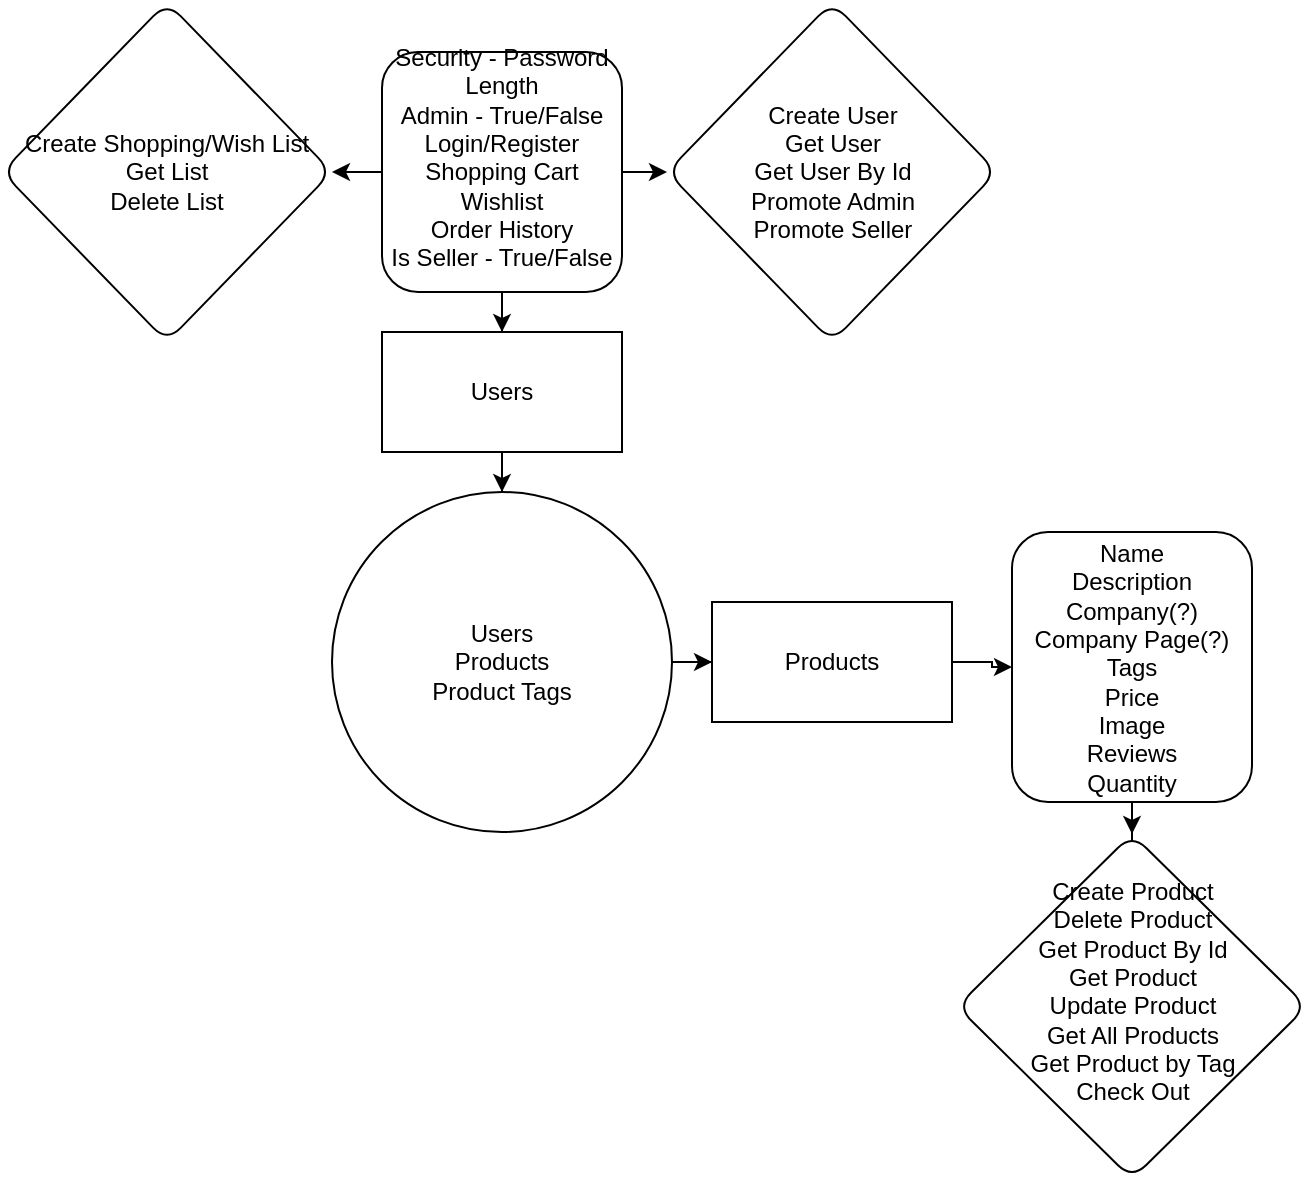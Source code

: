 <mxfile version="15.7.4" type="github">
  <diagram id="WK6XHFpdLhT5ew-efmg8" name="Page-1">
    <mxGraphModel dx="1422" dy="780" grid="1" gridSize="10" guides="1" tooltips="1" connect="1" arrows="1" fold="1" page="1" pageScale="1" pageWidth="850" pageHeight="1100" math="0" shadow="0">
      <root>
        <mxCell id="0" />
        <mxCell id="1" parent="0" />
        <mxCell id="3275v9-IMVj7y6EVGfrc-8" value="" style="edgeStyle=orthogonalEdgeStyle;rounded=0;orthogonalLoop=1;jettySize=auto;html=1;" edge="1" parent="1" source="3275v9-IMVj7y6EVGfrc-1" target="3275v9-IMVj7y6EVGfrc-6">
          <mxGeometry relative="1" as="geometry" />
        </mxCell>
        <mxCell id="3275v9-IMVj7y6EVGfrc-1" value="&lt;div&gt;Users&lt;/div&gt;&lt;div&gt;Products&lt;/div&gt;&lt;div&gt;Product Tags&lt;/div&gt;" style="ellipse;whiteSpace=wrap;html=1;aspect=fixed;" vertex="1" parent="1">
          <mxGeometry x="370" y="270" width="170" height="170" as="geometry" />
        </mxCell>
        <mxCell id="3275v9-IMVj7y6EVGfrc-5" value="" style="edgeStyle=orthogonalEdgeStyle;rounded=0;orthogonalLoop=1;jettySize=auto;html=1;" edge="1" parent="1" source="3275v9-IMVj7y6EVGfrc-2" target="3275v9-IMVj7y6EVGfrc-1">
          <mxGeometry relative="1" as="geometry" />
        </mxCell>
        <mxCell id="3275v9-IMVj7y6EVGfrc-2" value="Users" style="rounded=0;whiteSpace=wrap;html=1;" vertex="1" parent="1">
          <mxGeometry x="395" y="190" width="120" height="60" as="geometry" />
        </mxCell>
        <mxCell id="3275v9-IMVj7y6EVGfrc-4" value="" style="edgeStyle=orthogonalEdgeStyle;rounded=0;orthogonalLoop=1;jettySize=auto;html=1;" edge="1" parent="1" source="3275v9-IMVj7y6EVGfrc-3" target="3275v9-IMVj7y6EVGfrc-2">
          <mxGeometry relative="1" as="geometry" />
        </mxCell>
        <mxCell id="3275v9-IMVj7y6EVGfrc-11" value="" style="edgeStyle=orthogonalEdgeStyle;rounded=0;orthogonalLoop=1;jettySize=auto;html=1;" edge="1" parent="1" source="3275v9-IMVj7y6EVGfrc-3" target="3275v9-IMVj7y6EVGfrc-10">
          <mxGeometry relative="1" as="geometry" />
        </mxCell>
        <mxCell id="3275v9-IMVj7y6EVGfrc-13" value="" style="edgeStyle=orthogonalEdgeStyle;rounded=0;orthogonalLoop=1;jettySize=auto;html=1;" edge="1" parent="1" source="3275v9-IMVj7y6EVGfrc-3" target="3275v9-IMVj7y6EVGfrc-12">
          <mxGeometry relative="1" as="geometry" />
        </mxCell>
        <mxCell id="3275v9-IMVj7y6EVGfrc-3" value="&lt;div&gt;Security - Password Length&lt;/div&gt;&lt;div&gt;Admin - True/False&lt;/div&gt;&lt;div&gt;Login/Register&lt;br&gt;Shopping Cart&lt;/div&gt;&lt;div&gt;Wishlist&lt;/div&gt;&lt;div&gt;Order History&lt;br&gt;&lt;/div&gt;&lt;div&gt;Is Seller - True/False&lt;br&gt;&lt;/div&gt;&lt;div&gt;&lt;br&gt;&lt;/div&gt;" style="rounded=1;whiteSpace=wrap;html=1;" vertex="1" parent="1">
          <mxGeometry x="395" y="50" width="120" height="120" as="geometry" />
        </mxCell>
        <mxCell id="3275v9-IMVj7y6EVGfrc-9" value="" style="edgeStyle=orthogonalEdgeStyle;rounded=0;orthogonalLoop=1;jettySize=auto;html=1;" edge="1" parent="1" source="3275v9-IMVj7y6EVGfrc-6" target="3275v9-IMVj7y6EVGfrc-7">
          <mxGeometry relative="1" as="geometry" />
        </mxCell>
        <mxCell id="3275v9-IMVj7y6EVGfrc-6" value="&lt;div&gt;Products&lt;/div&gt;" style="rounded=0;whiteSpace=wrap;html=1;" vertex="1" parent="1">
          <mxGeometry x="560" y="325" width="120" height="60" as="geometry" />
        </mxCell>
        <mxCell id="3275v9-IMVj7y6EVGfrc-15" value="" style="edgeStyle=orthogonalEdgeStyle;rounded=0;orthogonalLoop=1;jettySize=auto;html=1;" edge="1" parent="1" source="3275v9-IMVj7y6EVGfrc-7" target="3275v9-IMVj7y6EVGfrc-14">
          <mxGeometry relative="1" as="geometry" />
        </mxCell>
        <mxCell id="3275v9-IMVj7y6EVGfrc-7" value="&lt;div&gt;Name&lt;br&gt;Description&lt;br&gt;Company(?)&lt;br&gt;Company Page(?)&lt;br&gt;&lt;/div&gt;&lt;div&gt;Tags&lt;/div&gt;&lt;div&gt;Price&lt;/div&gt;&lt;div&gt;Image&lt;/div&gt;&lt;div&gt;Reviews&lt;br&gt;Quantity&lt;br&gt;&lt;/div&gt;" style="rounded=1;whiteSpace=wrap;html=1;" vertex="1" parent="1">
          <mxGeometry x="710" y="290" width="120" height="135" as="geometry" />
        </mxCell>
        <mxCell id="3275v9-IMVj7y6EVGfrc-10" value="&lt;div&gt;Create User&lt;/div&gt;&lt;div&gt;Get User&lt;/div&gt;&lt;div&gt;Get User By Id&lt;br&gt;&lt;/div&gt;&lt;div&gt;Promote Admin&lt;/div&gt;&lt;div&gt;Promote Seller&lt;br&gt;&lt;/div&gt;" style="rhombus;whiteSpace=wrap;html=1;rounded=1;" vertex="1" parent="1">
          <mxGeometry x="537.5" y="25" width="165" height="170" as="geometry" />
        </mxCell>
        <mxCell id="3275v9-IMVj7y6EVGfrc-12" value="&lt;div&gt;Create Shopping/Wish List&lt;/div&gt;&lt;div&gt;Get List&lt;/div&gt;&lt;div&gt;Delete List&lt;br&gt;&lt;/div&gt;" style="rhombus;whiteSpace=wrap;html=1;rounded=1;" vertex="1" parent="1">
          <mxGeometry x="205" y="25" width="165" height="170" as="geometry" />
        </mxCell>
        <mxCell id="3275v9-IMVj7y6EVGfrc-14" value="&lt;div&gt;Create Product&lt;/div&gt;&lt;div&gt;Delete Product&lt;/div&gt;&lt;div&gt;Get Product By Id&lt;/div&gt;&lt;div&gt;Get Product&lt;/div&gt;&lt;div&gt;Update Product&lt;/div&gt;&lt;div&gt;Get All Products&lt;/div&gt;&lt;div&gt;Get Product by Tag&lt;/div&gt;&lt;div&gt;Check Out&lt;br&gt;&lt;/div&gt;&lt;div&gt;&lt;br&gt;&lt;/div&gt;" style="rhombus;whiteSpace=wrap;html=1;rounded=1;" vertex="1" parent="1">
          <mxGeometry x="682.5" y="441" width="175" height="172.5" as="geometry" />
        </mxCell>
      </root>
    </mxGraphModel>
  </diagram>
</mxfile>
